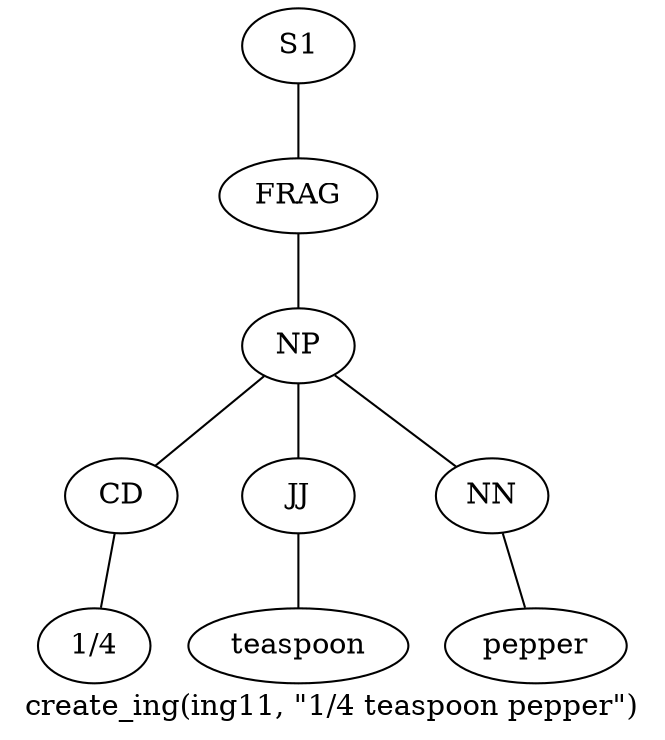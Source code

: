 graph SyntaxGraph {
	label = "create_ing(ing11, \"1/4 teaspoon pepper\")";
	Node0 [label="S1"];
	Node1 [label="FRAG"];
	Node2 [label="NP"];
	Node3 [label="CD"];
	Node4 [label="1/4"];
	Node5 [label="JJ"];
	Node6 [label="teaspoon"];
	Node7 [label="NN"];
	Node8 [label="pepper"];

	Node0 -- Node1;
	Node1 -- Node2;
	Node2 -- Node3;
	Node2 -- Node5;
	Node2 -- Node7;
	Node3 -- Node4;
	Node5 -- Node6;
	Node7 -- Node8;
}